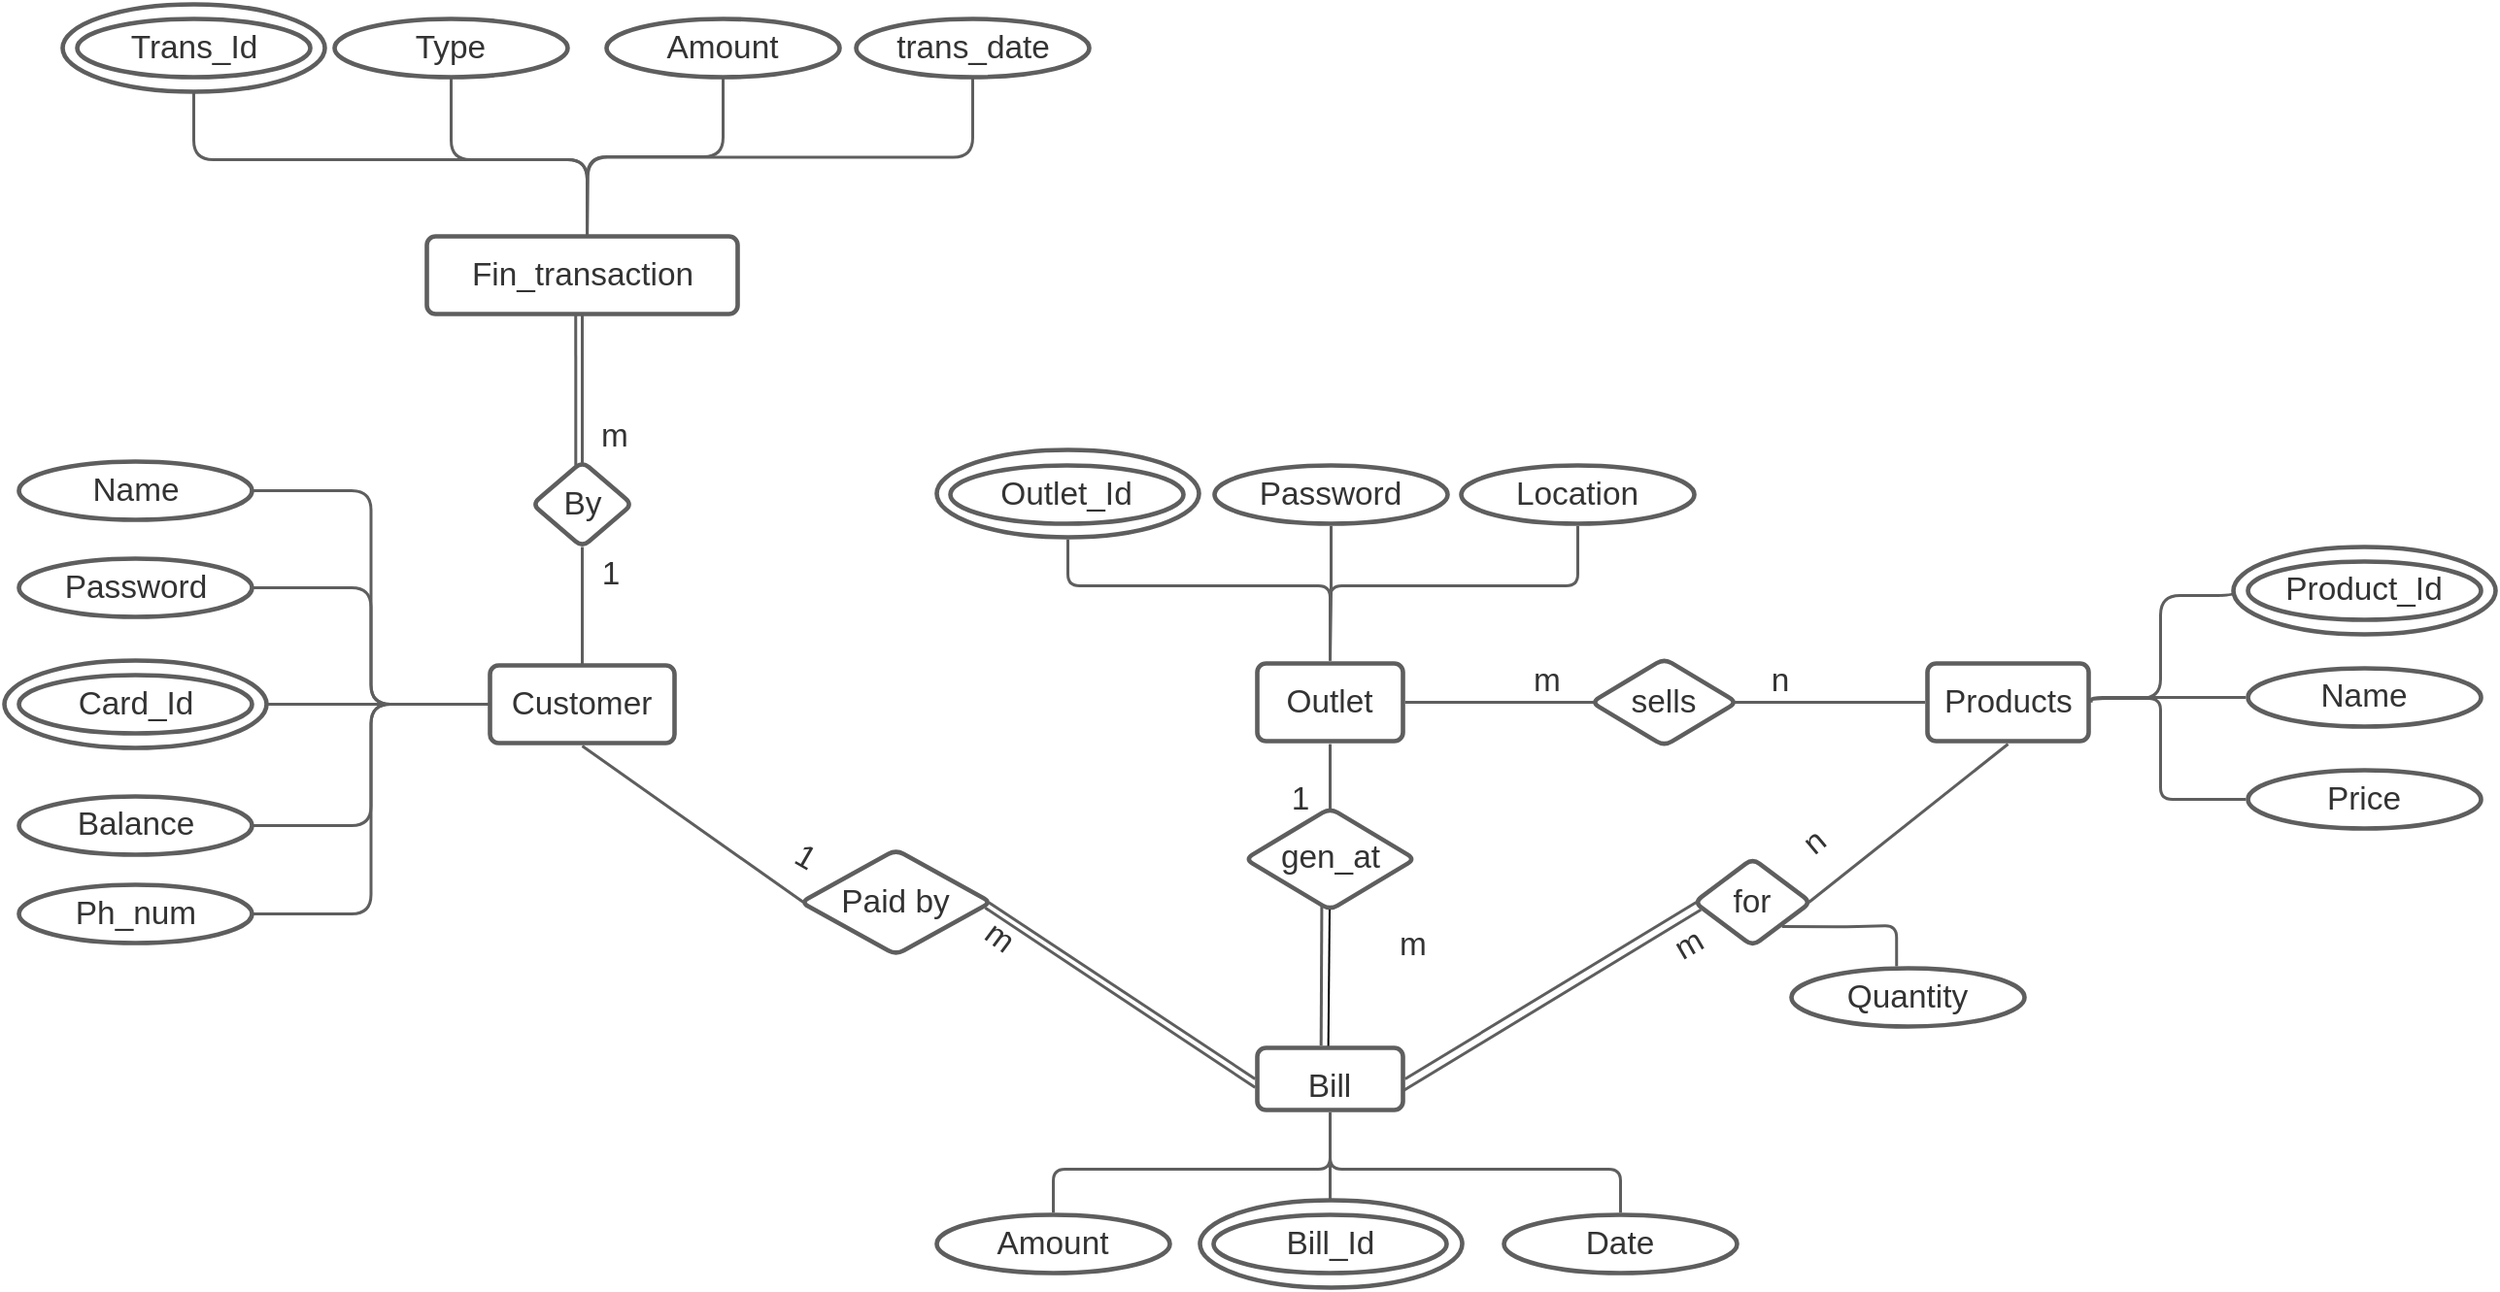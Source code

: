 <mxfile version="14.5.1" type="device"><diagram id="JStb6SLmnO-LptZL92Mu" name="Page-1"><mxGraphModel dx="1038" dy="607" grid="1" gridSize="10" guides="1" tooltips="1" connect="1" arrows="1" fold="1" page="1" pageScale="1" pageWidth="850" pageHeight="1100" math="0" shadow="0"><root><mxCell id="0"/><mxCell id="1" parent="0"/><UserObject label="Bill" lucidchartObjectId="0NNsvf3gxe~g" id="t_MlAb-7G-gbJtkGUOwS-1"><mxCell style="points=[[0.998,0.695,0]];html=1;overflow=block;blockSpacing=1;whiteSpace=wrap;;whiteSpace=wrap;fontSize=16.7;fontColor=#333333;spacing=9;strokeColor=#5e5e5e;strokeOpacity=100;rounded=1;absoluteArcSize=1;arcSize=9;strokeWidth=2.3;" parent="1" vertex="1"><mxGeometry x="865" y="757.5" width="75" height="32" as="geometry"/></mxCell></UserObject><UserObject label="Amount" lucidchartObjectId="ZPNsK9pUahEX" id="t_MlAb-7G-gbJtkGUOwS-2"><mxCell style="html=1;overflow=block;blockSpacing=1;whiteSpace=wrap;ellipse;whiteSpace=wrap;fontSize=16.7;fontColor=#333333;spacing=3.8;strokeColor=#5e5e5e;strokeOpacity=100;rounded=1;absoluteArcSize=1;arcSize=9;strokeWidth=2.3;" parent="1" vertex="1"><mxGeometry x="700" y="843.5" width="120" height="30" as="geometry"/></mxCell></UserObject><UserObject label="Date" lucidchartObjectId="gRNsZLm~Yf~q" id="t_MlAb-7G-gbJtkGUOwS-5"><mxCell style="html=1;overflow=block;blockSpacing=1;whiteSpace=wrap;ellipse;whiteSpace=wrap;fontSize=16.7;fontColor=#333333;spacing=3.8;strokeColor=#5e5e5e;strokeOpacity=100;rounded=1;absoluteArcSize=1;arcSize=9;strokeWidth=2.3;" parent="1" vertex="1"><mxGeometry x="992" y="843.5" width="120" height="30" as="geometry"/></mxCell></UserObject><UserObject label="" lucidchartObjectId="aSNsj-ME81QG" id="t_MlAb-7G-gbJtkGUOwS-6"><mxCell style="html=1;jettySize=18;whiteSpace=wrap;fontSize=13;strokeColor=#5E5E5E;strokeWidth=1.5;rounded=1;arcSize=12;edgeStyle=orthogonalEdgeStyle;startArrow=none;;endArrow=none;;exitX=0.5;exitY=-0.038;exitPerimeter=0;entryX=0.5;entryY=1.038;entryPerimeter=0;" parent="1" source="t_MlAb-7G-gbJtkGUOwS-42" target="t_MlAb-7G-gbJtkGUOwS-1" edge="1"><mxGeometry width="100" height="100" relative="1" as="geometry"><Array as="points"/></mxGeometry></mxCell></UserObject><UserObject label="" lucidchartObjectId="HSNsWo1DM3rd" id="t_MlAb-7G-gbJtkGUOwS-8"><mxCell style="html=1;jettySize=18;whiteSpace=wrap;fontSize=13;strokeColor=#5E5E5E;strokeWidth=1.5;rounded=1;arcSize=12;edgeStyle=orthogonalEdgeStyle;startArrow=none;;endArrow=none;;exitX=0.5;exitY=-0.038;exitPerimeter=0;entryX=0.5;entryY=1.038;entryPerimeter=0;" parent="1" source="t_MlAb-7G-gbJtkGUOwS-2" target="t_MlAb-7G-gbJtkGUOwS-1" edge="1"><mxGeometry width="100" height="100" relative="1" as="geometry"><Array as="points"><mxPoint x="760" y="820"/><mxPoint x="903" y="820"/></Array></mxGeometry></mxCell></UserObject><UserObject label="" lucidchartObjectId="MSNsqN3Tfsc~" id="t_MlAb-7G-gbJtkGUOwS-10"><mxCell style="html=1;jettySize=18;whiteSpace=wrap;fontSize=13;strokeColor=#5E5E5E;strokeWidth=1.5;rounded=1;arcSize=12;edgeStyle=orthogonalEdgeStyle;startArrow=none;;endArrow=none;;exitX=0.5;exitY=-0.038;exitPerimeter=0;entryX=0.5;entryY=1.038;entryPerimeter=0;" parent="1" source="t_MlAb-7G-gbJtkGUOwS-5" target="t_MlAb-7G-gbJtkGUOwS-1" edge="1"><mxGeometry width="100" height="100" relative="1" as="geometry"><Array as="points"><mxPoint x="1052" y="820"/><mxPoint x="903" y="820"/></Array></mxGeometry></mxCell></UserObject><UserObject label="Products" lucidchartObjectId="cTNsk5trspDh" id="t_MlAb-7G-gbJtkGUOwS-11"><mxCell style="html=1;overflow=block;blockSpacing=1;whiteSpace=wrap;;whiteSpace=wrap;fontSize=16.7;fontColor=#333333;spacing=9;strokeColor=#5e5e5e;strokeOpacity=100;rounded=1;absoluteArcSize=1;arcSize=9;strokeWidth=2.3;" parent="1" vertex="1"><mxGeometry x="1210" y="559.5" width="83" height="40" as="geometry"/></mxCell></UserObject><UserObject label="Name" lucidchartObjectId="dUNswXhmWoXf" id="t_MlAb-7G-gbJtkGUOwS-12"><mxCell style="html=1;overflow=block;blockSpacing=1;whiteSpace=wrap;ellipse;whiteSpace=wrap;fontSize=16.7;fontColor=#333333;spacing=3.8;strokeColor=#5e5e5e;strokeOpacity=100;rounded=1;absoluteArcSize=1;arcSize=9;strokeWidth=2.3;" parent="1" vertex="1"><mxGeometry x="1375" y="562" width="120" height="30" as="geometry"/></mxCell></UserObject><UserObject label="Price" lucidchartObjectId="gUNsfVjCd_50" id="t_MlAb-7G-gbJtkGUOwS-13"><mxCell style="html=1;overflow=block;blockSpacing=1;whiteSpace=wrap;ellipse;whiteSpace=wrap;fontSize=16.7;fontColor=#333333;spacing=3.8;strokeColor=#5e5e5e;strokeOpacity=100;rounded=1;absoluteArcSize=1;arcSize=9;strokeWidth=2.3;" parent="1" vertex="1"><mxGeometry x="1375" y="614.5" width="120" height="30" as="geometry"/></mxCell></UserObject><UserObject label="" lucidchartObjectId="EUNsZJJnPVQ_" id="t_MlAb-7G-gbJtkGUOwS-14"><mxCell style="html=1;jettySize=18;whiteSpace=wrap;fontSize=13;strokeColor=#5E5E5E;strokeWidth=1.5;rounded=1;arcSize=12;edgeStyle=orthogonalEdgeStyle;startArrow=none;;endArrow=none;;exitX=1.015;exitY=0.5;exitPerimeter=0;entryX=-0.009;entryY=0.5;entryPerimeter=0;" parent="1" source="t_MlAb-7G-gbJtkGUOwS-11" target="t_MlAb-7G-gbJtkGUOwS-12" edge="1"><mxGeometry width="100" height="100" relative="1" as="geometry"><Array as="points"><mxPoint x="1374" y="577.5"/></Array></mxGeometry></mxCell></UserObject><UserObject label="" lucidchartObjectId="JUNsV76CIBQS" id="t_MlAb-7G-gbJtkGUOwS-15"><mxCell style="html=1;jettySize=18;whiteSpace=wrap;fontSize=13;strokeColor=#5E5E5E;strokeWidth=1.5;rounded=1;arcSize=12;edgeStyle=orthogonalEdgeStyle;startArrow=none;;endArrow=none;;exitX=1.015;exitY=0.5;exitPerimeter=0;entryX=-0.009;entryY=0.5;entryPerimeter=0;" parent="1" source="t_MlAb-7G-gbJtkGUOwS-11" target="t_MlAb-7G-gbJtkGUOwS-13" edge="1"><mxGeometry width="100" height="100" relative="1" as="geometry"><Array as="points"><mxPoint x="1330" y="577.5"/><mxPoint x="1330" y="629.5"/></Array></mxGeometry></mxCell></UserObject><UserObject label="for" lucidchartObjectId="7UNsMR.fGcTr" id="t_MlAb-7G-gbJtkGUOwS-16"><mxCell style="html=1;overflow=block;blockSpacing=1;whiteSpace=wrap;rhombus;whiteSpace=wrap;fontSize=16.7;fontColor=#333333;spacing=3.8;strokeColor=#5e5e5e;strokeOpacity=100;rounded=1;absoluteArcSize=1;arcSize=9;strokeWidth=2.3;" parent="1" vertex="1"><mxGeometry x="1090" y="660" width="60" height="45" as="geometry"/></mxCell></UserObject><UserObject label="" lucidchartObjectId="DVNsQZVfycpV" id="t_MlAb-7G-gbJtkGUOwS-17"><mxCell style="html=1;jettySize=18;whiteSpace=wrap;fontSize=13;strokeColor=#5E5E5E;strokeWidth=1.5;rounded=0;startArrow=none;;endArrow=none;;exitX=1.015;exitY=0.5;exitPerimeter=0;entryX=0.017;entryY=0.5;entryPerimeter=0;" parent="1" source="t_MlAb-7G-gbJtkGUOwS-1" target="t_MlAb-7G-gbJtkGUOwS-16" edge="1"><mxGeometry width="100" height="100" relative="1" as="geometry"><Array as="points"/></mxGeometry></mxCell></UserObject><UserObject label="" lucidchartObjectId="KVNs6oPVmZq8" id="t_MlAb-7G-gbJtkGUOwS-18"><mxCell style="html=1;jettySize=18;whiteSpace=wrap;fontSize=13;strokeColor=#5E5E5E;strokeWidth=1.5;rounded=0;startArrow=none;;endArrow=none;;exitX=0.5;exitY=1.038;exitPerimeter=0;entryX=0.983;entryY=0.5;entryPerimeter=0;" parent="1" source="t_MlAb-7G-gbJtkGUOwS-11" target="t_MlAb-7G-gbJtkGUOwS-16" edge="1"><mxGeometry width="100" height="100" relative="1" as="geometry"><Array as="points"/></mxGeometry></mxCell></UserObject><UserObject label="Quantity" lucidchartObjectId="YVNsTswlSeir" id="t_MlAb-7G-gbJtkGUOwS-19"><mxCell style="html=1;overflow=block;blockSpacing=1;whiteSpace=wrap;ellipse;whiteSpace=wrap;fontSize=16.7;fontColor=#333333;spacing=3.8;strokeColor=#5e5e5e;strokeOpacity=100;rounded=1;absoluteArcSize=1;arcSize=9;strokeWidth=2.3;" parent="1" vertex="1"><mxGeometry x="1140" y="716.5" width="120" height="30" as="geometry"/></mxCell></UserObject><UserObject label="" lucidchartObjectId="tWNsyfbhAqeJ" id="t_MlAb-7G-gbJtkGUOwS-20"><mxCell style="html=1;jettySize=18;whiteSpace=wrap;fontSize=13;strokeColor=#5E5E5E;strokeWidth=1.5;rounded=1;arcSize=12;edgeStyle=orthogonalEdgeStyle;startArrow=none;;endArrow=none;;exitX=0.752;exitY=0.779;exitPerimeter=0;entryX=0.451;entryY=-0.032;entryPerimeter=0;" parent="1" source="t_MlAb-7G-gbJtkGUOwS-16" target="t_MlAb-7G-gbJtkGUOwS-19" edge="1"><mxGeometry width="100" height="100" relative="1" as="geometry"><Array as="points"><mxPoint x="1168" y="695.5"/><mxPoint x="1182" y="694.5"/></Array></mxGeometry></mxCell></UserObject><UserObject label="m" lucidchartObjectId="TXNsAOyE0a5K" id="t_MlAb-7G-gbJtkGUOwS-21"><mxCell style="html=1;overflow=block;blockSpacing=1;whiteSpace=wrap;;whiteSpace=wrap;fontSize=16.7;fontColor=#333333;spacing=3.8;strokeOpacity=0;fillOpacity=0;rounded=1;absoluteArcSize=1;arcSize=9;rotation=-30;fillColor=#ffffff;strokeWidth=2.3;" parent="1" vertex="1"><mxGeometry x="1063" y="690" width="49" height="29" as="geometry"/></mxCell></UserObject><UserObject label="" lucidchartObjectId="E0NsB3OnJoi4" id="t_MlAb-7G-gbJtkGUOwS-22"><mxCell style="html=1;jettySize=18;whiteSpace=wrap;fontSize=13;strokeColor=#5E5E5E;strokeWidth=1.5;rounded=0;startArrow=none;;endArrow=none;;exitX=0.998;exitY=0.695;exitPerimeter=0;entryX=0.056;entryY=0.587;entryPerimeter=0;" parent="1" source="t_MlAb-7G-gbJtkGUOwS-1" target="t_MlAb-7G-gbJtkGUOwS-16" edge="1"><mxGeometry width="100" height="100" relative="1" as="geometry"><Array as="points"/></mxGeometry></mxCell></UserObject><UserObject label="n" lucidchartObjectId="Q1NsMpHFsoQv" id="t_MlAb-7G-gbJtkGUOwS-23"><mxCell style="html=1;overflow=block;blockSpacing=1;whiteSpace=wrap;;whiteSpace=wrap;fontSize=16.7;fontColor=#333333;spacing=3.8;strokeOpacity=0;fillOpacity=0;rounded=1;absoluteArcSize=1;arcSize=9;rotation=-40;fillColor=#ffffff;strokeWidth=2.3;" parent="1" vertex="1"><mxGeometry x="1130" y="637.5" width="45" height="29" as="geometry"/></mxCell></UserObject><UserObject label="gen_at" lucidchartObjectId="d3NsgrcAx3jp" id="t_MlAb-7G-gbJtkGUOwS-24"><mxCell style="html=1;overflow=block;blockSpacing=1;whiteSpace=wrap;rhombus;whiteSpace=wrap;fontSize=16.7;fontColor=#333333;spacing=3.8;strokeColor=#5e5e5e;strokeOpacity=100;rounded=1;absoluteArcSize=1;arcSize=9;strokeWidth=2.3;" parent="1" vertex="1"><mxGeometry x="858.75" y="634" width="87.5" height="52.5" as="geometry"/></mxCell></UserObject><UserObject label="" lucidchartObjectId="d3Nsf9xz9I.V" id="t_MlAb-7G-gbJtkGUOwS-25"><mxCell style="html=1;jettySize=18;whiteSpace=wrap;fontSize=13;strokeColor=#5E5E5E;strokeWidth=1.5;rounded=0;startArrow=none;;endArrow=none;;exitX=0.438;exitY=-0.037;exitPerimeter=0;entryX=0.451;entryY=0.953;entryPerimeter=0;entryDx=0;entryDy=0;" parent="1" source="t_MlAb-7G-gbJtkGUOwS-1" target="t_MlAb-7G-gbJtkGUOwS-24" edge="1"><mxGeometry width="100" height="100" relative="1" as="geometry"><Array as="points"/></mxGeometry></mxCell></UserObject><UserObject label="m" lucidchartObjectId="d3NsJ2i3ArXt" id="t_MlAb-7G-gbJtkGUOwS-26"><mxCell style="html=1;overflow=block;blockSpacing=1;whiteSpace=wrap;;whiteSpace=wrap;fontSize=16.7;fontColor=#333333;spacing=3.8;strokeOpacity=0;fillOpacity=0;rounded=1;absoluteArcSize=1;arcSize=9;fillColor=#ffffff;strokeWidth=2.3;" parent="1" vertex="1"><mxGeometry x="921" y="690" width="49" height="29" as="geometry"/></mxCell></UserObject><UserObject label="Outlet" lucidchartObjectId=".5NszsK-kPF8" id="t_MlAb-7G-gbJtkGUOwS-28"><mxCell style="html=1;overflow=block;blockSpacing=1;whiteSpace=wrap;;whiteSpace=wrap;fontSize=16.7;fontColor=#333333;spacing=9;strokeColor=#5e5e5e;strokeOpacity=100;rounded=1;absoluteArcSize=1;arcSize=9;strokeWidth=2.3;" parent="1" vertex="1"><mxGeometry x="865" y="559.5" width="75" height="40" as="geometry"/></mxCell></UserObject><UserObject label="" lucidchartObjectId=".5Nso7n5C8j7" id="t_MlAb-7G-gbJtkGUOwS-29"><mxCell style="html=1;jettySize=18;whiteSpace=wrap;fontSize=13;strokeColor=#5E5E5E;strokeWidth=1.5;rounded=0;startArrow=none;;endArrow=none;;exitX=0.5;exitY=1.038;exitPerimeter=0;entryX=0.5;entryY=0.008;entryPerimeter=0;" parent="1" source="t_MlAb-7G-gbJtkGUOwS-28" target="t_MlAb-7G-gbJtkGUOwS-24" edge="1"><mxGeometry width="100" height="100" relative="1" as="geometry"><Array as="points"/></mxGeometry></mxCell></UserObject><UserObject label="1" lucidchartObjectId=".5NsC37gLNCF" id="t_MlAb-7G-gbJtkGUOwS-30"><mxCell style="html=1;overflow=block;blockSpacing=1;whiteSpace=wrap;;whiteSpace=wrap;fontSize=16.7;fontColor=#333333;spacing=3.8;strokeOpacity=0;fillOpacity=0;rounded=1;absoluteArcSize=1;arcSize=9;fillColor=#ffffff;strokeWidth=2.3;" parent="1" vertex="1"><mxGeometry x="865" y="615.5" width="45" height="29" as="geometry"/></mxCell></UserObject><UserObject label="Password" lucidchartObjectId="l8NsDz~90YYk" id="t_MlAb-7G-gbJtkGUOwS-31"><mxCell style="html=1;overflow=block;blockSpacing=1;whiteSpace=wrap;ellipse;whiteSpace=wrap;fontSize=16.7;fontColor=#333333;spacing=3.8;strokeColor=#5e5e5e;strokeOpacity=100;rounded=1;absoluteArcSize=1;arcSize=9;strokeWidth=2.3;" parent="1" vertex="1"><mxGeometry x="843" y="457.5" width="120" height="30" as="geometry"/></mxCell></UserObject><UserObject label="Location" lucidchartObjectId="s8NsNKGw5O2~" id="t_MlAb-7G-gbJtkGUOwS-32"><mxCell style="html=1;overflow=block;blockSpacing=1;whiteSpace=wrap;ellipse;whiteSpace=wrap;fontSize=16.7;fontColor=#333333;spacing=3.8;strokeColor=#5e5e5e;strokeOpacity=100;rounded=1;absoluteArcSize=1;arcSize=9;strokeWidth=2.3;" parent="1" vertex="1"><mxGeometry x="970" y="457.5" width="120" height="30" as="geometry"/></mxCell></UserObject><UserObject label="" lucidchartObjectId="z8Nsq~TtadSY" id="t_MlAb-7G-gbJtkGUOwS-33"><mxCell style="html=1;jettySize=18;whiteSpace=wrap;fontSize=13;strokeColor=#5E5E5E;strokeWidth=1.5;rounded=1;arcSize=12;edgeStyle=orthogonalEdgeStyle;startArrow=none;;endArrow=none;;exitX=0.5;exitY=1.025;exitPerimeter=0;entryX=0.5;entryY=-0.037;entryPerimeter=0;" parent="1" source="t_MlAb-7G-gbJtkGUOwS-36" target="t_MlAb-7G-gbJtkGUOwS-28" edge="1"><mxGeometry width="100" height="100" relative="1" as="geometry"><Array as="points"><mxPoint x="768" y="519.5"/><mxPoint x="903" y="519.5"/></Array></mxGeometry></mxCell></UserObject><UserObject label="" lucidchartObjectId="R8Ns-QOrmJpN" id="t_MlAb-7G-gbJtkGUOwS-34"><mxCell style="html=1;jettySize=18;whiteSpace=wrap;fontSize=13;strokeColor=#5E5E5E;strokeWidth=1.5;rounded=1;arcSize=12;edgeStyle=orthogonalEdgeStyle;startArrow=none;;endArrow=none;;exitX=0.5;exitY=1.038;exitPerimeter=0;entryX=0.5;entryY=-0.037;entryPerimeter=0;" parent="1" source="t_MlAb-7G-gbJtkGUOwS-31" target="t_MlAb-7G-gbJtkGUOwS-28" edge="1"><mxGeometry width="100" height="100" relative="1" as="geometry"><Array as="points"/></mxGeometry></mxCell></UserObject><UserObject label="" lucidchartObjectId="U8NsjgPbDpWh" id="t_MlAb-7G-gbJtkGUOwS-35"><mxCell style="html=1;jettySize=18;whiteSpace=wrap;fontSize=13;strokeColor=#5E5E5E;strokeWidth=1.5;rounded=1;arcSize=12;edgeStyle=orthogonalEdgeStyle;startArrow=none;;endArrow=none;;exitX=0.5;exitY=1.038;exitPerimeter=0;entryX=0.5;entryY=-0.037;entryPerimeter=0;" parent="1" source="t_MlAb-7G-gbJtkGUOwS-32" target="t_MlAb-7G-gbJtkGUOwS-28" edge="1"><mxGeometry width="100" height="100" relative="1" as="geometry"><Array as="points"><mxPoint x="1030" y="519.5"/><mxPoint x="903" y="519.5"/></Array></mxGeometry></mxCell></UserObject><UserObject label="" lucidchartObjectId="5-NseL8GTvPR" id="t_MlAb-7G-gbJtkGUOwS-36"><mxCell style="html=1;overflow=block;blockSpacing=1;whiteSpace=wrap;ellipse;whiteSpace=wrap;fontSize=13;spacing=3.8;strokeColor=#5e5e5e;strokeOpacity=100;rounded=1;absoluteArcSize=1;arcSize=9;strokeWidth=2.3;" parent="1" vertex="1"><mxGeometry x="700" y="449.5" width="135" height="45" as="geometry"/></mxCell></UserObject><UserObject label="Outlet_Id" lucidchartObjectId="5-NsBaHp10BE" id="t_MlAb-7G-gbJtkGUOwS-37"><mxCell style="html=1;overflow=block;blockSpacing=1;whiteSpace=wrap;ellipse;whiteSpace=wrap;fontSize=16.7;fontColor=#333333;spacing=3.8;strokeColor=#5e5e5e;strokeOpacity=100;rounded=1;absoluteArcSize=1;arcSize=9;strokeWidth=2.3;" parent="1" vertex="1"><mxGeometry x="707" y="457.5" width="120" height="30" as="geometry"/></mxCell></UserObject><mxCell id="t_MlAb-7G-gbJtkGUOwS-38" style="edgeStyle=orthogonalEdgeStyle;orthogonalLoop=1;jettySize=auto;html=1;exitX=0;exitY=0.5;exitDx=0;exitDy=0;entryX=1;entryY=0.5;entryDx=0;entryDy=0;fontSize=13;endArrow=none;strokeColor=#5E5E5E;strokeWidth=1.5;" parent="1" source="t_MlAb-7G-gbJtkGUOwS-39" target="t_MlAb-7G-gbJtkGUOwS-11" edge="1"><mxGeometry relative="1" as="geometry"><Array as="points"><mxPoint x="1330" y="524.5"/><mxPoint x="1330" y="577.5"/></Array></mxGeometry></mxCell><UserObject label="" lucidchartObjectId="6-NstgEpVWyF" id="t_MlAb-7G-gbJtkGUOwS-39"><mxCell style="html=1;overflow=block;blockSpacing=1;whiteSpace=wrap;ellipse;whiteSpace=wrap;fontSize=13;spacing=3.8;strokeColor=#5e5e5e;strokeOpacity=100;rounded=1;absoluteArcSize=1;arcSize=9;strokeWidth=2.3;" parent="1" vertex="1"><mxGeometry x="1367.5" y="499.5" width="135" height="45" as="geometry"/></mxCell></UserObject><UserObject label="Product_Id" lucidchartObjectId="6-NsZfNYHbMn" id="t_MlAb-7G-gbJtkGUOwS-40"><mxCell style="html=1;overflow=block;blockSpacing=1;whiteSpace=wrap;ellipse;whiteSpace=wrap;fontSize=16.7;fontColor=#333333;spacing=3.8;strokeColor=#5e5e5e;strokeOpacity=100;rounded=1;absoluteArcSize=1;arcSize=9;strokeWidth=2.3;" parent="1" vertex="1"><mxGeometry x="1375" y="507" width="120" height="30" as="geometry"/></mxCell></UserObject><UserObject label="" lucidchartObjectId="0_Ns0OG~Uk.t" id="t_MlAb-7G-gbJtkGUOwS-41"><mxCell style="html=1;overflow=block;blockSpacing=1;whiteSpace=wrap;ellipse;whiteSpace=wrap;fontSize=13;spacing=3.8;strokeColor=#5e5e5e;strokeOpacity=100;rounded=1;absoluteArcSize=1;arcSize=9;strokeWidth=2.3;" parent="1" vertex="1"><mxGeometry x="835.5" y="836" width="135" height="45" as="geometry"/></mxCell></UserObject><UserObject label="Bill_Id" lucidchartObjectId="0_Nsmdxt~Vkb" id="t_MlAb-7G-gbJtkGUOwS-42"><mxCell style="html=1;overflow=block;blockSpacing=1;whiteSpace=wrap;ellipse;whiteSpace=wrap;fontSize=16.7;fontColor=#333333;spacing=3.8;strokeColor=#5e5e5e;strokeOpacity=100;rounded=1;absoluteArcSize=1;arcSize=9;strokeWidth=2.3;" parent="1" vertex="1"><mxGeometry x="842.5" y="843.5" width="120" height="30" as="geometry"/></mxCell></UserObject><UserObject label="sells" lucidchartObjectId="SaOsnLk6vPD2" id="t_MlAb-7G-gbJtkGUOwS-43"><mxCell style="html=1;overflow=block;blockSpacing=1;whiteSpace=wrap;rhombus;whiteSpace=wrap;fontSize=16.7;fontColor=#333333;spacing=3.8;strokeColor=#5e5e5e;strokeOpacity=100;rounded=1;absoluteArcSize=1;arcSize=9;strokeWidth=2.3;" parent="1" vertex="1"><mxGeometry x="1037" y="557" width="75" height="45" as="geometry"/></mxCell></UserObject><UserObject label="" lucidchartObjectId="5aOsROjat1Cz" id="t_MlAb-7G-gbJtkGUOwS-44"><mxCell style="html=1;jettySize=18;whiteSpace=wrap;fontSize=13;strokeColor=#5E5E5E;strokeWidth=1.5;rounded=0;startArrow=none;;endArrow=none;;exitX=0.983;exitY=0.5;exitPerimeter=0;entryX=-0.015;entryY=0.5;entryPerimeter=0;" parent="1" source="t_MlAb-7G-gbJtkGUOwS-43" target="t_MlAb-7G-gbJtkGUOwS-11" edge="1"><mxGeometry width="100" height="100" relative="1" as="geometry"><Array as="points"/></mxGeometry></mxCell></UserObject><UserObject label="" lucidchartObjectId="8aOsZyFSTQL-" id="t_MlAb-7G-gbJtkGUOwS-45"><mxCell style="html=1;jettySize=18;whiteSpace=wrap;fontSize=13;strokeColor=#5E5E5E;strokeWidth=1.5;rounded=0;startArrow=none;;endArrow=none;;exitX=0.017;exitY=0.5;exitPerimeter=0;entryX=1.015;entryY=0.5;entryPerimeter=0;" parent="1" source="t_MlAb-7G-gbJtkGUOwS-43" target="t_MlAb-7G-gbJtkGUOwS-28" edge="1"><mxGeometry width="100" height="100" relative="1" as="geometry"><Array as="points"/></mxGeometry></mxCell></UserObject><UserObject label="n" lucidchartObjectId="_aOsl9UZMwHd" id="t_MlAb-7G-gbJtkGUOwS-46"><mxCell style="html=1;overflow=block;blockSpacing=1;whiteSpace=wrap;;whiteSpace=wrap;fontSize=16.7;fontColor=#333333;spacing=3.8;strokeOpacity=0;fillOpacity=0;rounded=1;absoluteArcSize=1;arcSize=9;fillColor=#ffffff;strokeWidth=2.3;" parent="1" vertex="1"><mxGeometry x="1112" y="554.5" width="45" height="29" as="geometry"/></mxCell></UserObject><UserObject label="m" lucidchartObjectId="fbOsSNpWgGlu" id="t_MlAb-7G-gbJtkGUOwS-47"><mxCell style="html=1;overflow=block;blockSpacing=1;whiteSpace=wrap;;whiteSpace=wrap;fontSize=16.7;fontColor=#333333;spacing=3.8;strokeOpacity=0;fillOpacity=0;rounded=1;absoluteArcSize=1;arcSize=9;fillColor=#ffffff;strokeWidth=2.3;" parent="1" vertex="1"><mxGeometry x="992" y="554.5" width="45" height="29" as="geometry"/></mxCell></UserObject><UserObject label="Paid by" lucidchartObjectId="EcOsTdQeph8U" id="t_MlAb-7G-gbJtkGUOwS-48"><mxCell style="html=1;overflow=block;blockSpacing=1;whiteSpace=wrap;rhombus;whiteSpace=wrap;fontSize=16.7;fontColor=#333333;spacing=3.8;strokeColor=#5e5e5e;strokeOpacity=100;rounded=1;absoluteArcSize=1;arcSize=9;strokeWidth=2.3;" parent="1" vertex="1"><mxGeometry x="630" y="655.5" width="98" height="54" as="geometry"/></mxCell></UserObject><UserObject label="" lucidchartObjectId="EcOsoABMIRg7" id="t_MlAb-7G-gbJtkGUOwS-49"><mxCell style="html=1;jettySize=18;whiteSpace=wrap;fontSize=13;strokeColor=#5E5E5E;strokeWidth=1.5;rounded=0;startArrow=none;;endArrow=none;;exitX=0.969;exitY=0.553;exitPerimeter=0;entryX=-0.015;entryY=0.637;entryPerimeter=0;" parent="1" source="t_MlAb-7G-gbJtkGUOwS-48" target="t_MlAb-7G-gbJtkGUOwS-1" edge="1"><mxGeometry width="100" height="100" relative="1" as="geometry"><Array as="points"/></mxGeometry></mxCell></UserObject><UserObject label="m" lucidchartObjectId="EcOsVJNIa9rb" id="t_MlAb-7G-gbJtkGUOwS-50"><mxCell style="html=1;overflow=block;blockSpacing=1;whiteSpace=wrap;;whiteSpace=wrap;fontSize=16.7;fontColor=#333333;spacing=3.8;strokeOpacity=0;fillOpacity=0;rounded=1;absoluteArcSize=1;arcSize=9;rotation=36.826;fillColor=#ffffff;strokeWidth=2.3;" parent="1" vertex="1"><mxGeometry x="707.5" y="686.5" width="49" height="29" as="geometry"/></mxCell></UserObject><UserObject label="" lucidchartObjectId="EcOsA~UoSVpR" id="t_MlAb-7G-gbJtkGUOwS-51"><mxCell style="html=1;jettySize=18;whiteSpace=wrap;fontSize=13;strokeColor=#5E5E5E;strokeWidth=1.5;rounded=0;startArrow=none;;endArrow=none;;exitX=-0.015;exitY=0.5;exitPerimeter=0;entryX=0.986;entryY=0.5;entryPerimeter=0;" parent="1" source="t_MlAb-7G-gbJtkGUOwS-1" target="t_MlAb-7G-gbJtkGUOwS-48" edge="1"><mxGeometry width="100" height="100" relative="1" as="geometry"><Array as="points"/></mxGeometry></mxCell></UserObject><UserObject label="" lucidchartObjectId="XdOsQBsVdQ_i" id="t_MlAb-7G-gbJtkGUOwS-52"><mxCell style="html=1;jettySize=18;whiteSpace=wrap;fontSize=13;strokeColor=#5E5E5E;strokeWidth=1.5;rounded=0;startArrow=none;;endArrow=none;;exitX=0.014;exitY=0.5;exitPerimeter=0;entryX=0.5;entryY=1.038;entryPerimeter=0;" parent="1" source="t_MlAb-7G-gbJtkGUOwS-48" target="t_MlAb-7G-gbJtkGUOwS-53" edge="1"><mxGeometry width="100" height="100" relative="1" as="geometry"><Array as="points"/></mxGeometry></mxCell></UserObject><UserObject label="Customer" lucidchartObjectId=".fOswcNEXb5j" id="t_MlAb-7G-gbJtkGUOwS-53"><mxCell style="html=1;overflow=block;blockSpacing=1;whiteSpace=wrap;;whiteSpace=wrap;fontSize=16.7;fontColor=#333333;spacing=9;strokeColor=#5e5e5e;strokeOpacity=100;rounded=1;absoluteArcSize=1;arcSize=9;strokeWidth=2.3;" parent="1" vertex="1"><mxGeometry x="470" y="560.5" width="95" height="40" as="geometry"/></mxCell></UserObject><mxCell id="t_MlAb-7G-gbJtkGUOwS-54" style="edgeStyle=orthogonalEdgeStyle;orthogonalLoop=1;jettySize=auto;html=1;exitX=1;exitY=0.5;exitDx=0;exitDy=0;entryX=0;entryY=0.5;entryDx=0;entryDy=0;fontSize=13;endArrow=none;strokeColor=#5E5E5E;strokeWidth=1.5;" parent="1" source="t_MlAb-7G-gbJtkGUOwS-55" target="t_MlAb-7G-gbJtkGUOwS-53" edge="1"><mxGeometry relative="1" as="geometry"/></mxCell><UserObject label="" lucidchartObjectId="GgOsazDP0t3L" id="t_MlAb-7G-gbJtkGUOwS-55"><mxCell style="html=1;overflow=block;blockSpacing=1;whiteSpace=wrap;ellipse;whiteSpace=wrap;fontSize=13;spacing=3.8;strokeColor=#5e5e5e;strokeOpacity=100;rounded=1;absoluteArcSize=1;arcSize=9;strokeWidth=2.3;" parent="1" vertex="1"><mxGeometry x="220" y="558" width="135" height="45" as="geometry"/></mxCell></UserObject><UserObject label="Card_Id" lucidchartObjectId="GgOsUU35wWFn" id="t_MlAb-7G-gbJtkGUOwS-56"><mxCell style="html=1;overflow=block;blockSpacing=1;whiteSpace=wrap;ellipse;whiteSpace=wrap;fontSize=16.7;fontColor=#333333;spacing=3.8;strokeColor=#5e5e5e;strokeOpacity=100;rounded=1;absoluteArcSize=1;arcSize=9;strokeWidth=2.3;" parent="1" vertex="1"><mxGeometry x="227.5" y="565.5" width="120" height="30" as="geometry"/></mxCell></UserObject><mxCell id="t_MlAb-7G-gbJtkGUOwS-57" style="edgeStyle=orthogonalEdgeStyle;orthogonalLoop=1;jettySize=auto;html=1;exitX=1;exitY=0.5;exitDx=0;exitDy=0;entryX=0;entryY=0.5;entryDx=0;entryDy=0;fontSize=13;endArrow=none;strokeColor=#5E5E5E;strokeWidth=1.5;" parent="1" source="t_MlAb-7G-gbJtkGUOwS-58" target="t_MlAb-7G-gbJtkGUOwS-53" edge="1"><mxGeometry relative="1" as="geometry"/></mxCell><UserObject label="Name" lucidchartObjectId="yiOsF4G0mvXF" id="t_MlAb-7G-gbJtkGUOwS-58"><mxCell style="html=1;overflow=block;blockSpacing=1;whiteSpace=wrap;ellipse;whiteSpace=wrap;fontSize=16.7;fontColor=#333333;spacing=3.8;strokeColor=#5e5e5e;strokeOpacity=100;rounded=1;absoluteArcSize=1;arcSize=9;strokeWidth=2.3;" parent="1" vertex="1"><mxGeometry x="227.5" y="455.5" width="120" height="30" as="geometry"/></mxCell></UserObject><mxCell id="t_MlAb-7G-gbJtkGUOwS-59" style="edgeStyle=orthogonalEdgeStyle;orthogonalLoop=1;jettySize=auto;html=1;exitX=1;exitY=0.5;exitDx=0;exitDy=0;entryX=0;entryY=0.5;entryDx=0;entryDy=0;fontSize=13;endArrow=none;strokeColor=#5E5E5E;strokeWidth=1.5;" parent="1" source="t_MlAb-7G-gbJtkGUOwS-60" target="t_MlAb-7G-gbJtkGUOwS-53" edge="1"><mxGeometry relative="1" as="geometry"/></mxCell><UserObject label="Password" lucidchartObjectId="KiOswKYa5-wK" id="t_MlAb-7G-gbJtkGUOwS-60"><mxCell style="html=1;overflow=block;blockSpacing=1;whiteSpace=wrap;ellipse;whiteSpace=wrap;fontSize=16.7;fontColor=#333333;spacing=3.8;strokeColor=#5e5e5e;strokeOpacity=100;rounded=1;absoluteArcSize=1;arcSize=9;strokeWidth=2.3;" parent="1" vertex="1"><mxGeometry x="227.5" y="505.5" width="120" height="30" as="geometry"/></mxCell></UserObject><mxCell id="t_MlAb-7G-gbJtkGUOwS-61" style="edgeStyle=orthogonalEdgeStyle;orthogonalLoop=1;jettySize=auto;html=1;exitX=1;exitY=0.5;exitDx=0;exitDy=0;entryX=0;entryY=0.5;entryDx=0;entryDy=0;fontSize=13;endArrow=none;strokeColor=#5E5E5E;strokeWidth=1.5;" parent="1" source="t_MlAb-7G-gbJtkGUOwS-62" target="t_MlAb-7G-gbJtkGUOwS-53" edge="1"><mxGeometry relative="1" as="geometry"/></mxCell><UserObject label="Balance" lucidchartObjectId="yiOsF4G0mvXF" id="t_MlAb-7G-gbJtkGUOwS-62"><mxCell style="html=1;overflow=block;blockSpacing=1;whiteSpace=wrap;ellipse;whiteSpace=wrap;fontSize=16.7;fontColor=#333333;spacing=3.8;strokeColor=#5e5e5e;strokeOpacity=100;rounded=1;absoluteArcSize=1;arcSize=9;strokeWidth=2.3;" parent="1" vertex="1"><mxGeometry x="227.5" y="628" width="120" height="30" as="geometry"/></mxCell></UserObject><mxCell id="t_MlAb-7G-gbJtkGUOwS-63" style="edgeStyle=orthogonalEdgeStyle;orthogonalLoop=1;jettySize=auto;html=1;exitX=1;exitY=0.5;exitDx=0;exitDy=0;entryX=0;entryY=0.5;entryDx=0;entryDy=0;fontSize=13;endArrow=none;strokeColor=#5E5E5E;strokeWidth=1.5;" parent="1" source="t_MlAb-7G-gbJtkGUOwS-64" target="t_MlAb-7G-gbJtkGUOwS-53" edge="1"><mxGeometry relative="1" as="geometry"/></mxCell><UserObject label="Ph_num" lucidchartObjectId="yiOsF4G0mvXF" id="t_MlAb-7G-gbJtkGUOwS-64"><mxCell style="html=1;overflow=block;blockSpacing=1;whiteSpace=wrap;ellipse;whiteSpace=wrap;fontSize=16.7;fontColor=#333333;spacing=3.8;strokeColor=#5e5e5e;strokeOpacity=100;rounded=1;absoluteArcSize=1;arcSize=9;strokeWidth=2.3;" parent="1" vertex="1"><mxGeometry x="227.5" y="673.5" width="120" height="30" as="geometry"/></mxCell></UserObject><UserObject label="Fin_transaction" lucidchartObjectId=".fOswcNEXb5j" id="t_MlAb-7G-gbJtkGUOwS-65"><mxCell style="html=1;overflow=block;blockSpacing=1;whiteSpace=wrap;;whiteSpace=wrap;fontSize=16.7;fontColor=#333333;spacing=9;strokeColor=#5e5e5e;strokeOpacity=100;rounded=1;absoluteArcSize=1;arcSize=9;strokeWidth=2.3;" parent="1" vertex="1"><mxGeometry x="437.5" y="339.5" width="160" height="40" as="geometry"/></mxCell></UserObject><mxCell id="t_MlAb-7G-gbJtkGUOwS-66" style="edgeStyle=orthogonalEdgeStyle;orthogonalLoop=1;jettySize=auto;html=1;exitX=0.5;exitY=1;exitDx=0;exitDy=0;entryX=0.5;entryY=0;entryDx=0;entryDy=0;fontSize=13;endArrow=none;strokeColor=#5E5E5E;strokeWidth=1.5;" parent="1" source="t_MlAb-7G-gbJtkGUOwS-67" target="t_MlAb-7G-gbJtkGUOwS-53" edge="1"><mxGeometry relative="1" as="geometry"/></mxCell><UserObject label="By" lucidchartObjectId="EcOsTdQeph8U" id="t_MlAb-7G-gbJtkGUOwS-67"><mxCell style="html=1;overflow=block;blockSpacing=1;whiteSpace=wrap;rhombus;whiteSpace=wrap;fontSize=16.7;fontColor=#333333;spacing=3.8;strokeColor=#5e5e5e;strokeOpacity=100;rounded=1;absoluteArcSize=1;arcSize=9;strokeWidth=2.3;" parent="1" vertex="1"><mxGeometry x="491.75" y="455.5" width="51.5" height="44" as="geometry"/></mxCell></UserObject><UserObject label="" lucidchartObjectId="EcOsoABMIRg7" id="t_MlAb-7G-gbJtkGUOwS-68"><mxCell style="html=1;jettySize=18;whiteSpace=wrap;fontSize=13;strokeColor=#5E5E5E;strokeWidth=1.5;rounded=0;startArrow=none;;endArrow=none;;exitX=0.5;exitY=1;entryX=0.5;entryY=0.032;exitDx=0;exitDy=0;entryDx=0;entryDy=0;entryPerimeter=0;" parent="1" source="t_MlAb-7G-gbJtkGUOwS-65" target="t_MlAb-7G-gbJtkGUOwS-67" edge="1"><mxGeometry width="100" height="100" relative="1" as="geometry"><Array as="points"/><mxPoint x="543.252" y="394.982" as="sourcePoint"/><mxPoint x="687.165" y="495.504" as="targetPoint"/></mxGeometry></mxCell></UserObject><UserObject label="" lucidchartObjectId="EcOsA~UoSVpR" id="t_MlAb-7G-gbJtkGUOwS-69"><mxCell style="html=1;jettySize=18;whiteSpace=wrap;fontSize=13;strokeColor=#5E5E5E;strokeWidth=1.5;rounded=0;startArrow=none;;endArrow=none;;exitX=0.435;exitY=0.045;exitPerimeter=0;entryX=0.479;entryY=1.006;entryPerimeter=0;entryDx=0;entryDy=0;exitDx=0;exitDy=0;" parent="1" source="t_MlAb-7G-gbJtkGUOwS-67" target="t_MlAb-7G-gbJtkGUOwS-65" edge="1"><mxGeometry width="100" height="100" relative="1" as="geometry"><Array as="points"/><mxPoint x="652.245" y="454.5" as="sourcePoint"/><mxPoint x="509.998" y="355.5" as="targetPoint"/></mxGeometry></mxCell></UserObject><UserObject label="1" lucidchartObjectId=".5NsC37gLNCF" id="t_MlAb-7G-gbJtkGUOwS-70"><mxCell style="html=1;overflow=block;blockSpacing=1;whiteSpace=wrap;;whiteSpace=wrap;fontSize=16.7;fontColor=#333333;spacing=3.8;strokeOpacity=0;fillOpacity=0;rounded=1;absoluteArcSize=1;arcSize=9;fillColor=#ffffff;strokeWidth=2.3;rotation=30;" parent="1" vertex="1"><mxGeometry x="610" y="645.5" width="45" height="29" as="geometry"/></mxCell></UserObject><mxCell id="t_MlAb-7G-gbJtkGUOwS-71" style="edgeStyle=orthogonalEdgeStyle;orthogonalLoop=1;jettySize=auto;html=1;exitX=0.5;exitY=1;exitDx=0;exitDy=0;fontSize=13;endArrow=none;strokeColor=#5E5E5E;strokeWidth=1.5;" parent="1" source="t_MlAb-7G-gbJtkGUOwS-72" edge="1"><mxGeometry relative="1" as="geometry"><mxPoint x="520" y="339.5" as="targetPoint"/><Array as="points"><mxPoint x="318" y="300"/><mxPoint x="520" y="300"/></Array></mxGeometry></mxCell><UserObject label="" lucidchartObjectId="5-NseL8GTvPR" id="t_MlAb-7G-gbJtkGUOwS-72"><mxCell style="html=1;overflow=block;blockSpacing=1;whiteSpace=wrap;ellipse;whiteSpace=wrap;fontSize=13;spacing=3.8;strokeColor=#5e5e5e;strokeOpacity=100;rounded=1;absoluteArcSize=1;arcSize=9;strokeWidth=2.3;" parent="1" vertex="1"><mxGeometry x="250" y="220" width="135" height="45" as="geometry"/></mxCell></UserObject><UserObject label="Trans_Id" lucidchartObjectId="5-NsBaHp10BE" id="t_MlAb-7G-gbJtkGUOwS-73"><mxCell style="html=1;overflow=block;blockSpacing=1;whiteSpace=wrap;ellipse;whiteSpace=wrap;fontSize=16.7;fontColor=#333333;spacing=3.8;strokeColor=#5e5e5e;strokeOpacity=100;rounded=1;absoluteArcSize=1;arcSize=9;strokeWidth=2.3;" parent="1" vertex="1"><mxGeometry x="257.5" y="227.5" width="120" height="30" as="geometry"/></mxCell></UserObject><mxCell id="t_MlAb-7G-gbJtkGUOwS-74" style="edgeStyle=orthogonalEdgeStyle;orthogonalLoop=1;jettySize=auto;html=1;exitX=0.5;exitY=1;exitDx=0;exitDy=0;fontSize=13;endArrow=none;strokeColor=#5E5E5E;strokeWidth=1.5;entryX=0.516;entryY=0.009;entryDx=0;entryDy=0;entryPerimeter=0;" parent="1" source="t_MlAb-7G-gbJtkGUOwS-75" target="t_MlAb-7G-gbJtkGUOwS-65" edge="1"><mxGeometry relative="1" as="geometry"><mxPoint x="520" y="339.5" as="targetPoint"/></mxGeometry></mxCell><UserObject label="Amount" lucidchartObjectId="yiOsF4G0mvXF" id="t_MlAb-7G-gbJtkGUOwS-75"><mxCell style="html=1;overflow=block;blockSpacing=1;whiteSpace=wrap;ellipse;whiteSpace=wrap;fontSize=16.7;fontColor=#333333;spacing=3.8;strokeColor=#5e5e5e;strokeOpacity=100;rounded=1;absoluteArcSize=1;arcSize=9;strokeWidth=2.3;" parent="1" vertex="1"><mxGeometry x="530" y="227.5" width="120" height="30" as="geometry"/></mxCell></UserObject><mxCell id="t_MlAb-7G-gbJtkGUOwS-76" style="edgeStyle=orthogonalEdgeStyle;orthogonalLoop=1;jettySize=auto;html=1;exitX=0.5;exitY=1;exitDx=0;exitDy=0;fontSize=13;endArrow=none;strokeColor=#5E5E5E;strokeWidth=1.5;" parent="1" source="t_MlAb-7G-gbJtkGUOwS-77" edge="1"><mxGeometry relative="1" as="geometry"><mxPoint x="520" y="329.5" as="targetPoint"/><Array as="points"><mxPoint x="450" y="300"/><mxPoint x="520" y="300"/></Array></mxGeometry></mxCell><UserObject label="Type" lucidchartObjectId="yiOsF4G0mvXF" id="t_MlAb-7G-gbJtkGUOwS-77"><mxCell style="html=1;overflow=block;blockSpacing=1;whiteSpace=wrap;ellipse;whiteSpace=wrap;fontSize=16.7;fontColor=#333333;spacing=3.8;strokeColor=#5e5e5e;strokeOpacity=100;rounded=1;absoluteArcSize=1;arcSize=9;strokeWidth=2.3;" parent="1" vertex="1"><mxGeometry x="390" y="227.5" width="120" height="30" as="geometry"/></mxCell></UserObject><UserObject label="m" lucidchartObjectId="d3NsJ2i3ArXt" id="t_MlAb-7G-gbJtkGUOwS-80"><mxCell style="html=1;overflow=block;blockSpacing=1;whiteSpace=wrap;;whiteSpace=wrap;fontSize=16.7;fontColor=#333333;spacing=3.8;strokeOpacity=0;fillOpacity=0;rounded=1;absoluteArcSize=1;arcSize=9;fillColor=#ffffff;strokeWidth=2.3;" parent="1" vertex="1"><mxGeometry x="510" y="428.5" width="49" height="29" as="geometry"/></mxCell></UserObject><UserObject label="1" lucidchartObjectId=".5NsC37gLNCF" id="t_MlAb-7G-gbJtkGUOwS-81"><mxCell style="html=1;overflow=block;blockSpacing=1;whiteSpace=wrap;;whiteSpace=wrap;fontSize=16.7;fontColor=#333333;spacing=3.8;strokeOpacity=0;fillOpacity=0;rounded=1;absoluteArcSize=1;arcSize=9;fillColor=#ffffff;strokeWidth=2.3;" parent="1" vertex="1"><mxGeometry x="510" y="499.5" width="45" height="29" as="geometry"/></mxCell></UserObject><mxCell id="t_MlAb-7G-gbJtkGUOwS-82" style="edgeStyle=orthogonalEdgeStyle;orthogonalLoop=1;jettySize=auto;html=1;exitX=0.5;exitY=1;exitDx=0;exitDy=0;fontSize=13;endArrow=none;strokeColor=#5E5E5E;strokeWidth=1.5;" parent="1" source="t_MlAb-7G-gbJtkGUOwS-83" edge="1"><mxGeometry relative="1" as="geometry"><mxPoint x="520" y="340" as="targetPoint"/></mxGeometry></mxCell><UserObject label="trans_date" lucidchartObjectId="yiOsF4G0mvXF" id="t_MlAb-7G-gbJtkGUOwS-83"><mxCell style="html=1;overflow=block;blockSpacing=1;whiteSpace=wrap;ellipse;whiteSpace=wrap;fontSize=16.7;fontColor=#333333;spacing=3.8;strokeColor=#5e5e5e;strokeOpacity=100;rounded=1;absoluteArcSize=1;arcSize=9;strokeWidth=2.3;" parent="1" vertex="1"><mxGeometry x="658.5" y="227.5" width="120" height="30" as="geometry"/></mxCell></UserObject><mxCell id="LniuGvzsO4bedPPdB79A-4" value="" style="endArrow=none;html=1;exitX=0.491;exitY=-0.023;exitDx=0;exitDy=0;exitPerimeter=0;entryX=0.5;entryY=1;entryDx=0;entryDy=0;" edge="1" parent="1" source="t_MlAb-7G-gbJtkGUOwS-1" target="t_MlAb-7G-gbJtkGUOwS-24"><mxGeometry width="50" height="50" relative="1" as="geometry"><mxPoint x="810" y="710" as="sourcePoint"/><mxPoint x="860" y="660" as="targetPoint"/></mxGeometry></mxCell></root></mxGraphModel></diagram></mxfile>